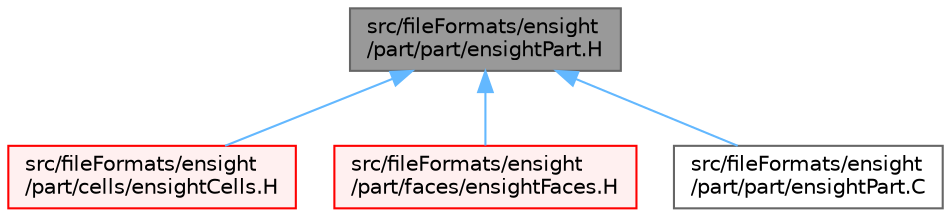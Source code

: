 digraph "src/fileFormats/ensight/part/part/ensightPart.H"
{
 // LATEX_PDF_SIZE
  bgcolor="transparent";
  edge [fontname=Helvetica,fontsize=10,labelfontname=Helvetica,labelfontsize=10];
  node [fontname=Helvetica,fontsize=10,shape=box,height=0.2,width=0.4];
  Node1 [id="Node000001",label="src/fileFormats/ensight\l/part/part/ensightPart.H",height=0.2,width=0.4,color="gray40", fillcolor="grey60", style="filled", fontcolor="black",tooltip=" "];
  Node1 -> Node2 [id="edge1_Node000001_Node000002",dir="back",color="steelblue1",style="solid",tooltip=" "];
  Node2 [id="Node000002",label="src/fileFormats/ensight\l/part/cells/ensightCells.H",height=0.2,width=0.4,color="red", fillcolor="#FFF0F0", style="filled",URL="$ensightCells_8H.html",tooltip=" "];
  Node1 -> Node27 [id="edge2_Node000001_Node000027",dir="back",color="steelblue1",style="solid",tooltip=" "];
  Node27 [id="Node000027",label="src/fileFormats/ensight\l/part/faces/ensightFaces.H",height=0.2,width=0.4,color="red", fillcolor="#FFF0F0", style="filled",URL="$ensightFaces_8H.html",tooltip=" "];
  Node1 -> Node34 [id="edge3_Node000001_Node000034",dir="back",color="steelblue1",style="solid",tooltip=" "];
  Node34 [id="Node000034",label="src/fileFormats/ensight\l/part/part/ensightPart.C",height=0.2,width=0.4,color="grey40", fillcolor="white", style="filled",URL="$ensightPart_8C.html",tooltip=" "];
}
